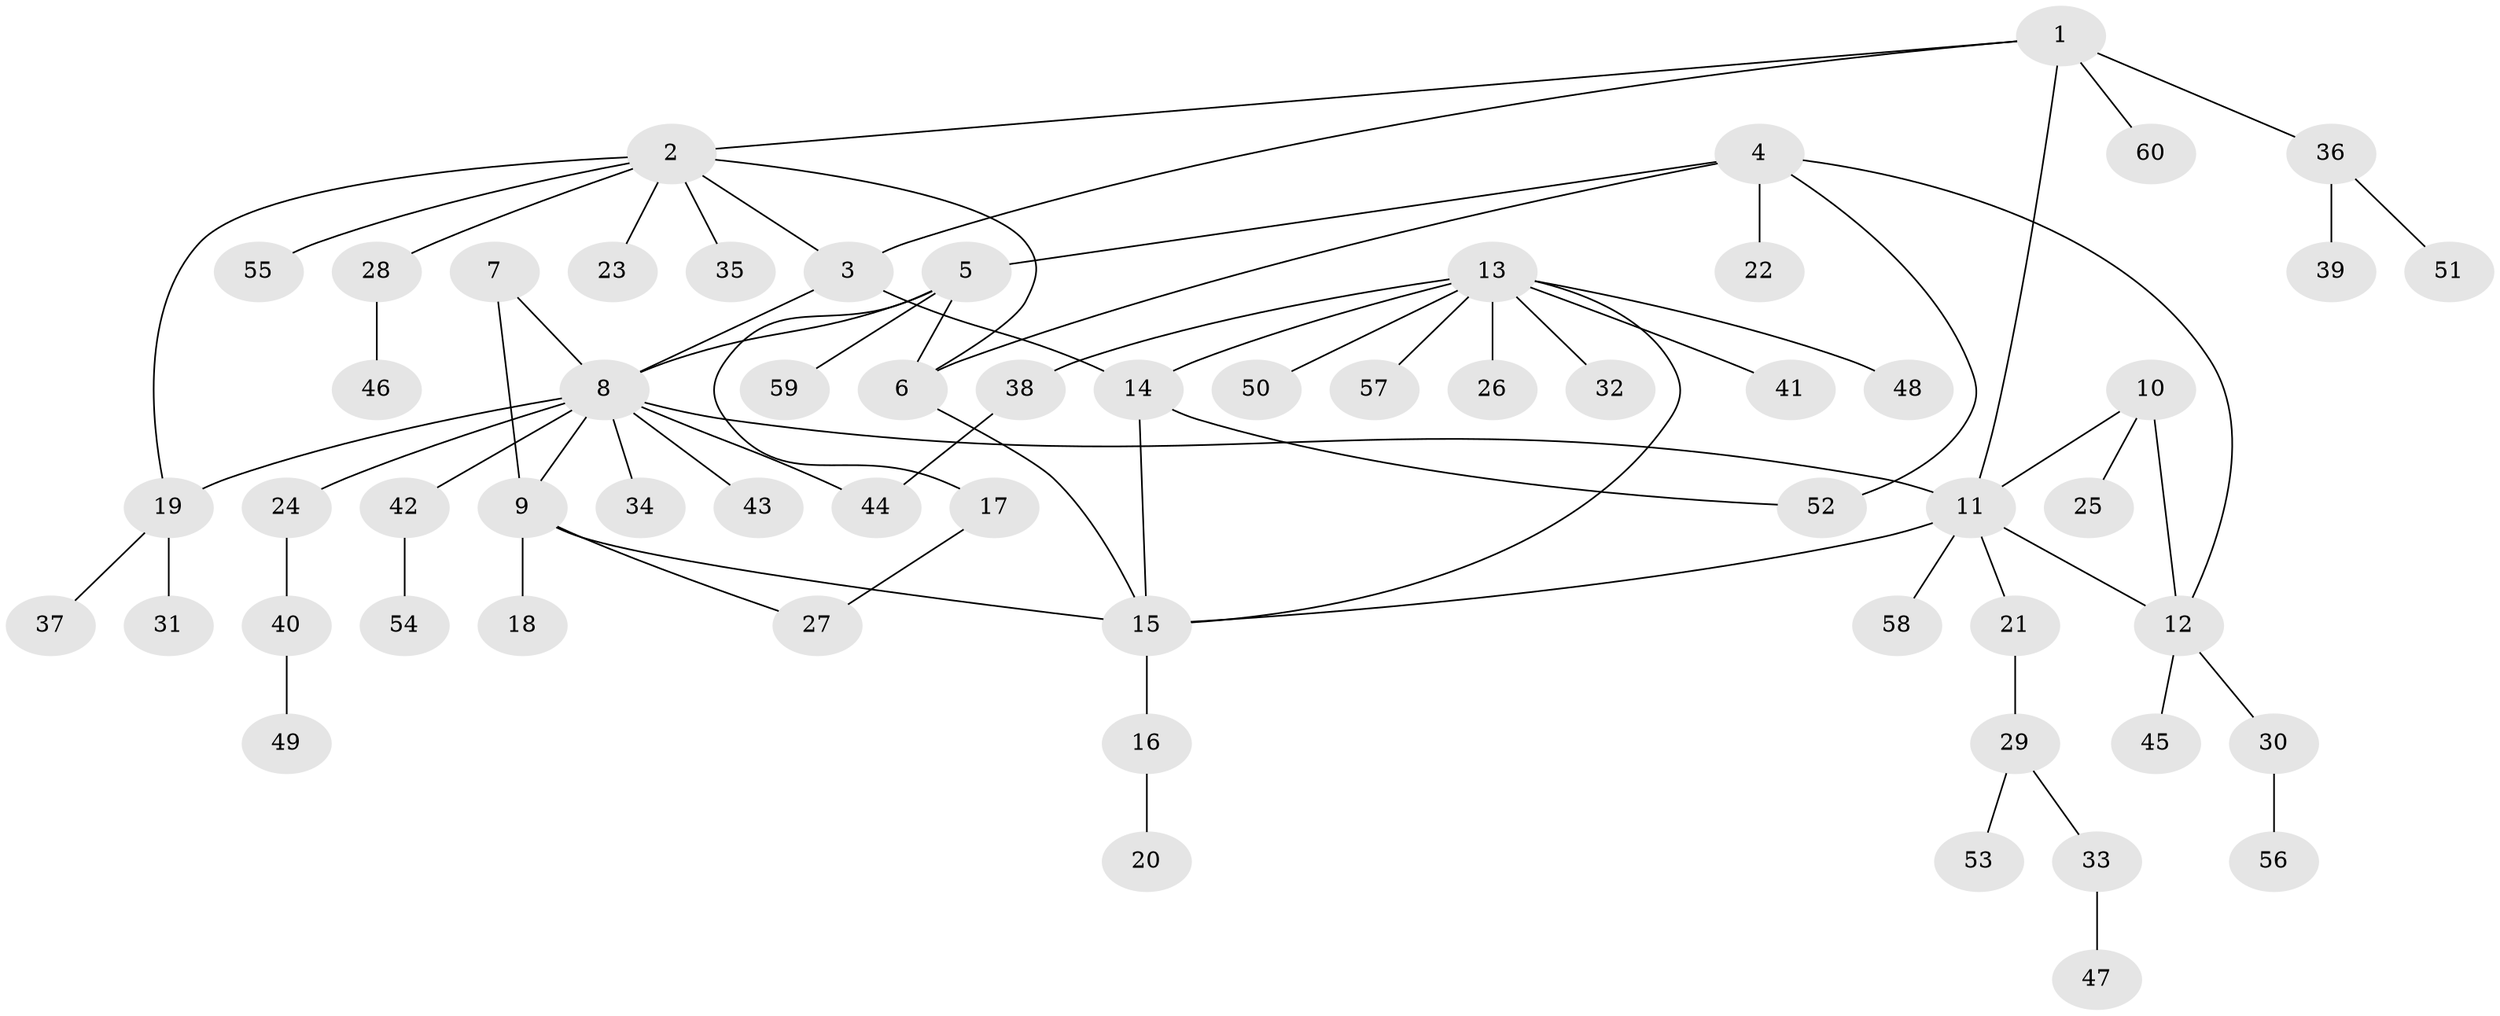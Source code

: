 // coarse degree distribution, {4: 0.0975609756097561, 7: 0.04878048780487805, 6: 0.024390243902439025, 2: 0.14634146341463414, 11: 0.04878048780487805, 9: 0.024390243902439025, 1: 0.5609756097560976, 3: 0.04878048780487805}
// Generated by graph-tools (version 1.1) at 2025/24/03/03/25 07:24:18]
// undirected, 60 vertices, 74 edges
graph export_dot {
graph [start="1"]
  node [color=gray90,style=filled];
  1;
  2;
  3;
  4;
  5;
  6;
  7;
  8;
  9;
  10;
  11;
  12;
  13;
  14;
  15;
  16;
  17;
  18;
  19;
  20;
  21;
  22;
  23;
  24;
  25;
  26;
  27;
  28;
  29;
  30;
  31;
  32;
  33;
  34;
  35;
  36;
  37;
  38;
  39;
  40;
  41;
  42;
  43;
  44;
  45;
  46;
  47;
  48;
  49;
  50;
  51;
  52;
  53;
  54;
  55;
  56;
  57;
  58;
  59;
  60;
  1 -- 2;
  1 -- 3;
  1 -- 11;
  1 -- 36;
  1 -- 60;
  2 -- 3;
  2 -- 6;
  2 -- 19;
  2 -- 23;
  2 -- 28;
  2 -- 35;
  2 -- 55;
  3 -- 8;
  3 -- 14;
  4 -- 5;
  4 -- 6;
  4 -- 12;
  4 -- 22;
  4 -- 52;
  5 -- 6;
  5 -- 8;
  5 -- 17;
  5 -- 59;
  6 -- 15;
  7 -- 8;
  7 -- 9;
  8 -- 9;
  8 -- 11;
  8 -- 19;
  8 -- 24;
  8 -- 34;
  8 -- 42;
  8 -- 43;
  8 -- 44;
  9 -- 15;
  9 -- 18;
  9 -- 27;
  10 -- 11;
  10 -- 12;
  10 -- 25;
  11 -- 12;
  11 -- 15;
  11 -- 21;
  11 -- 58;
  12 -- 30;
  12 -- 45;
  13 -- 14;
  13 -- 15;
  13 -- 26;
  13 -- 32;
  13 -- 38;
  13 -- 41;
  13 -- 48;
  13 -- 50;
  13 -- 57;
  14 -- 15;
  14 -- 52;
  15 -- 16;
  16 -- 20;
  17 -- 27;
  19 -- 31;
  19 -- 37;
  21 -- 29;
  24 -- 40;
  28 -- 46;
  29 -- 33;
  29 -- 53;
  30 -- 56;
  33 -- 47;
  36 -- 39;
  36 -- 51;
  38 -- 44;
  40 -- 49;
  42 -- 54;
}
